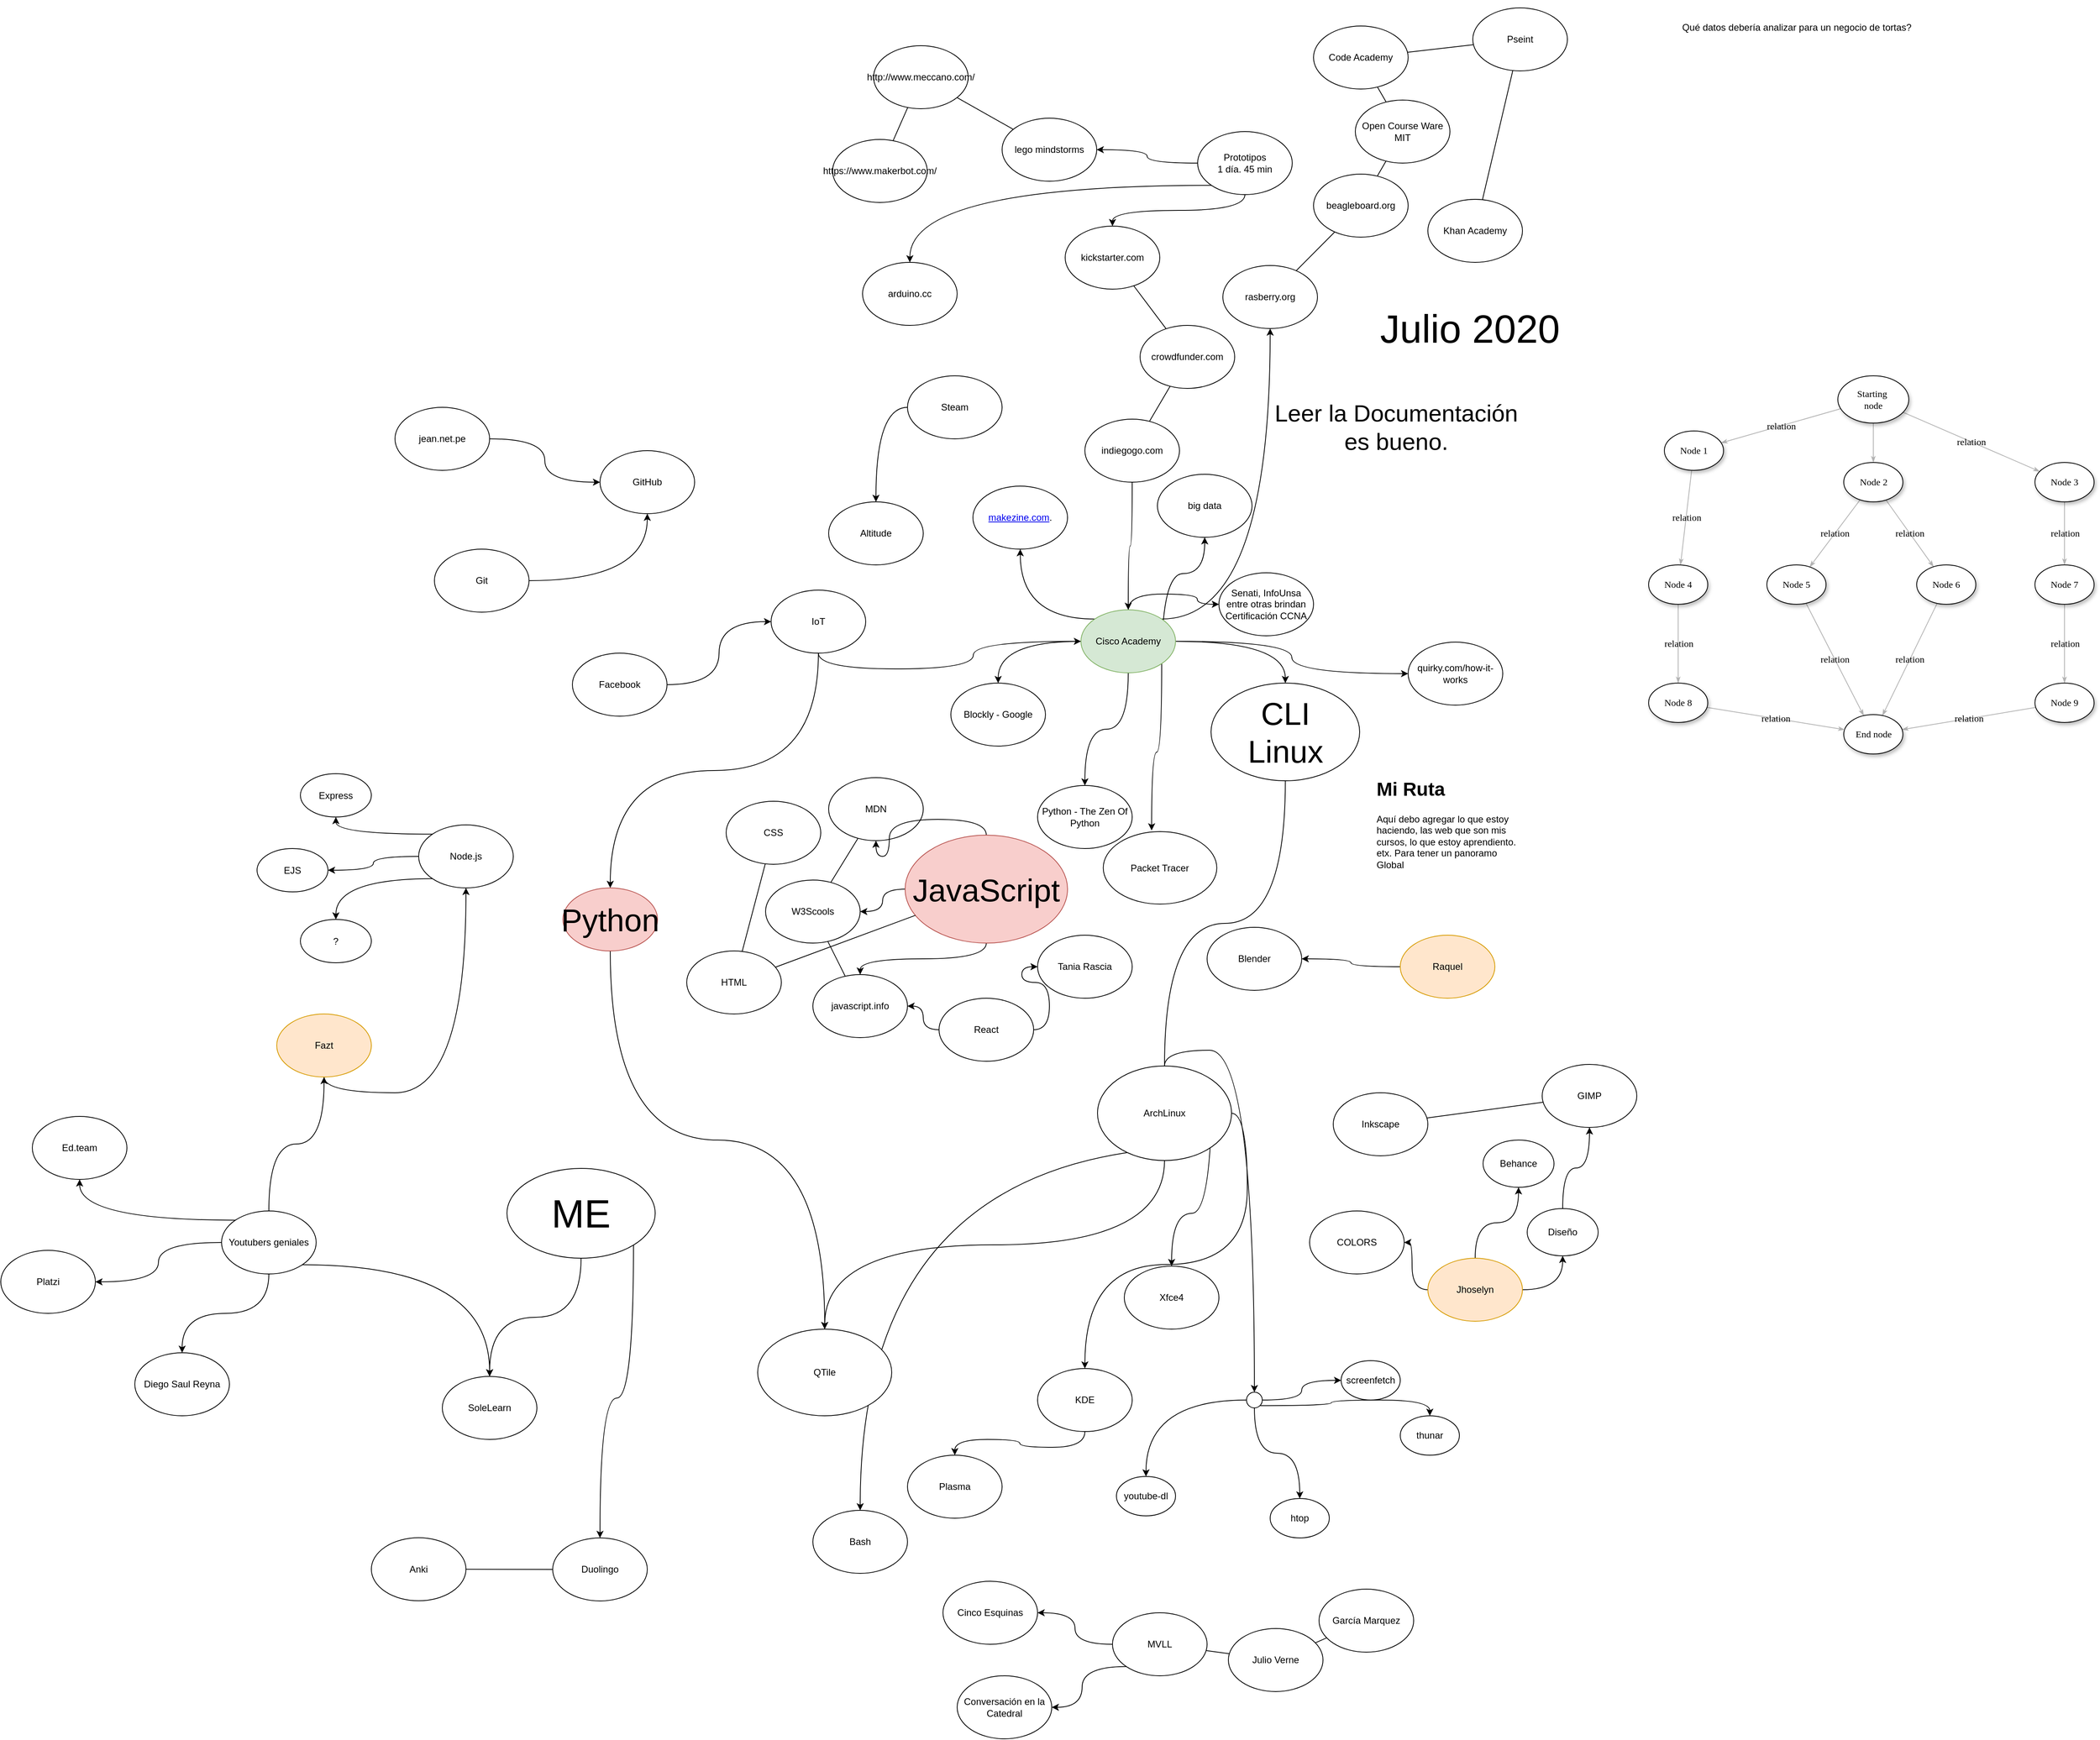 <mxfile version="13.6.2" type="github">
  <diagram name="Page-1" id="42789a77-a242-8287-6e28-9cd8cfd52e62">
    <mxGraphModel dx="3300" dy="2743" grid="0" gridSize="10" guides="1" tooltips="0" connect="1" arrows="1" fold="1" page="1" pageScale="1" pageWidth="1100" pageHeight="850" background="#ffffff" math="0" shadow="0">
      <root>
        <mxCell id="0" />
        <mxCell id="1" parent="0" />
        <mxCell id="1ea317790d2ca983-12" style="edgeStyle=none;rounded=1;html=1;labelBackgroundColor=none;startArrow=none;startFill=0;startSize=5;endArrow=classicThin;endFill=1;endSize=5;jettySize=auto;orthogonalLoop=1;strokeColor=#B3B3B3;strokeWidth=1;fontFamily=Verdana;fontSize=12" parent="1" source="1ea317790d2ca983-1" target="1ea317790d2ca983-2" edge="1">
          <mxGeometry relative="1" as="geometry" />
        </mxCell>
        <mxCell id="1ea317790d2ca983-13" value="relation" style="edgeStyle=none;rounded=1;html=1;labelBackgroundColor=none;startArrow=none;startFill=0;startSize=5;endArrow=classicThin;endFill=1;endSize=5;jettySize=auto;orthogonalLoop=1;strokeColor=#B3B3B3;strokeWidth=1;fontFamily=Verdana;fontSize=12" parent="1" source="1ea317790d2ca983-1" target="1ea317790d2ca983-9" edge="1">
          <mxGeometry relative="1" as="geometry" />
        </mxCell>
        <mxCell id="1ea317790d2ca983-14" value="relation" style="edgeStyle=none;rounded=1;html=1;labelBackgroundColor=none;startArrow=none;startFill=0;startSize=5;endArrow=classicThin;endFill=1;endSize=5;jettySize=auto;orthogonalLoop=1;strokeColor=#B3B3B3;strokeWidth=1;fontFamily=Verdana;fontSize=12" parent="1" source="1ea317790d2ca983-1" target="1ea317790d2ca983-3" edge="1">
          <mxGeometry relative="1" as="geometry" />
        </mxCell>
        <mxCell id="1ea317790d2ca983-1" value="Starting&amp;nbsp;&lt;div&gt;node&lt;/div&gt;" style="ellipse;whiteSpace=wrap;html=1;rounded=0;shadow=1;comic=0;labelBackgroundColor=none;strokeWidth=1;fontFamily=Verdana;fontSize=12;align=center;" parent="1" vertex="1">
          <mxGeometry x="1410" y="-1050" width="90" height="60" as="geometry" />
        </mxCell>
        <mxCell id="1ea317790d2ca983-21" value="relation" style="edgeStyle=none;rounded=1;html=1;labelBackgroundColor=none;startArrow=none;startFill=0;startSize=5;endArrow=classicThin;endFill=1;endSize=5;jettySize=auto;orthogonalLoop=1;strokeColor=#B3B3B3;strokeWidth=1;fontFamily=Verdana;fontSize=12" parent="1" source="1ea317790d2ca983-2" target="1ea317790d2ca983-7" edge="1">
          <mxGeometry relative="1" as="geometry" />
        </mxCell>
        <mxCell id="1ea317790d2ca983-22" value="relation" style="edgeStyle=none;rounded=1;html=1;labelBackgroundColor=none;startArrow=none;startFill=0;startSize=5;endArrow=classicThin;endFill=1;endSize=5;jettySize=auto;orthogonalLoop=1;strokeColor=#B3B3B3;strokeWidth=1;fontFamily=Verdana;fontSize=12" parent="1" source="1ea317790d2ca983-2" target="1ea317790d2ca983-6" edge="1">
          <mxGeometry relative="1" as="geometry" />
        </mxCell>
        <mxCell id="1ea317790d2ca983-2" value="&lt;span&gt;Node 2&lt;/span&gt;" style="ellipse;whiteSpace=wrap;html=1;rounded=0;shadow=1;comic=0;labelBackgroundColor=none;strokeWidth=1;fontFamily=Verdana;fontSize=12;align=center;" parent="1" vertex="1">
          <mxGeometry x="1417.5" y="-940" width="75" height="50" as="geometry" />
        </mxCell>
        <mxCell id="1ea317790d2ca983-15" value="relation" style="edgeStyle=none;rounded=1;html=1;labelBackgroundColor=none;startArrow=none;startFill=0;startSize=5;endArrow=classicThin;endFill=1;endSize=5;jettySize=auto;orthogonalLoop=1;strokeColor=#B3B3B3;strokeWidth=1;fontFamily=Verdana;fontSize=12" parent="1" source="1ea317790d2ca983-3" target="1ea317790d2ca983-4" edge="1">
          <mxGeometry relative="1" as="geometry" />
        </mxCell>
        <mxCell id="1ea317790d2ca983-3" value="&lt;span&gt;Node 3&lt;/span&gt;" style="ellipse;whiteSpace=wrap;html=1;rounded=0;shadow=1;comic=0;labelBackgroundColor=none;strokeWidth=1;fontFamily=Verdana;fontSize=12;align=center;" parent="1" vertex="1">
          <mxGeometry x="1660" y="-940" width="75" height="50" as="geometry" />
        </mxCell>
        <mxCell id="1ea317790d2ca983-16" value="relation" style="edgeStyle=none;rounded=1;html=1;labelBackgroundColor=none;startArrow=none;startFill=0;startSize=5;endArrow=classicThin;endFill=1;endSize=5;jettySize=auto;orthogonalLoop=1;strokeColor=#B3B3B3;strokeWidth=1;fontFamily=Verdana;fontSize=12" parent="1" source="1ea317790d2ca983-4" target="1ea317790d2ca983-5" edge="1">
          <mxGeometry relative="1" as="geometry" />
        </mxCell>
        <mxCell id="1ea317790d2ca983-4" value="&lt;span&gt;Node 7&lt;/span&gt;" style="ellipse;whiteSpace=wrap;html=1;rounded=0;shadow=1;comic=0;labelBackgroundColor=none;strokeWidth=1;fontFamily=Verdana;fontSize=12;align=center;" parent="1" vertex="1">
          <mxGeometry x="1660" y="-810" width="75" height="50" as="geometry" />
        </mxCell>
        <mxCell id="1ea317790d2ca983-17" value="relation" style="edgeStyle=none;rounded=1;html=1;labelBackgroundColor=none;startArrow=none;startFill=0;startSize=5;endArrow=classicThin;endFill=1;endSize=5;jettySize=auto;orthogonalLoop=1;strokeColor=#B3B3B3;strokeWidth=1;fontFamily=Verdana;fontSize=12" parent="1" source="1ea317790d2ca983-5" target="1ea317790d2ca983-8" edge="1">
          <mxGeometry relative="1" as="geometry" />
        </mxCell>
        <mxCell id="1ea317790d2ca983-5" value="&lt;span&gt;Node 9&lt;/span&gt;" style="ellipse;whiteSpace=wrap;html=1;rounded=0;shadow=1;comic=0;labelBackgroundColor=none;strokeWidth=1;fontFamily=Verdana;fontSize=12;align=center;" parent="1" vertex="1">
          <mxGeometry x="1660" y="-660" width="75" height="50" as="geometry" />
        </mxCell>
        <mxCell id="1ea317790d2ca983-23" value="relation" style="edgeStyle=none;rounded=1;html=1;labelBackgroundColor=none;startArrow=none;startFill=0;startSize=5;endArrow=classicThin;endFill=1;endSize=5;jettySize=auto;orthogonalLoop=1;strokeColor=#B3B3B3;strokeWidth=1;fontFamily=Verdana;fontSize=12" parent="1" source="1ea317790d2ca983-6" target="1ea317790d2ca983-8" edge="1">
          <mxGeometry relative="1" as="geometry" />
        </mxCell>
        <mxCell id="1ea317790d2ca983-6" value="&lt;span&gt;Node 6&lt;/span&gt;" style="ellipse;whiteSpace=wrap;html=1;rounded=0;shadow=1;comic=0;labelBackgroundColor=none;strokeWidth=1;fontFamily=Verdana;fontSize=12;align=center;" parent="1" vertex="1">
          <mxGeometry x="1510" y="-810" width="75" height="50" as="geometry" />
        </mxCell>
        <mxCell id="1ea317790d2ca983-24" value="relation" style="edgeStyle=none;rounded=1;html=1;labelBackgroundColor=none;startArrow=none;startFill=0;startSize=5;endArrow=classicThin;endFill=1;endSize=5;jettySize=auto;orthogonalLoop=1;strokeColor=#B3B3B3;strokeWidth=1;fontFamily=Verdana;fontSize=12" parent="1" source="1ea317790d2ca983-7" target="1ea317790d2ca983-8" edge="1">
          <mxGeometry relative="1" as="geometry" />
        </mxCell>
        <mxCell id="1ea317790d2ca983-7" value="&lt;span&gt;Node 5&lt;/span&gt;" style="ellipse;whiteSpace=wrap;html=1;rounded=0;shadow=1;comic=0;labelBackgroundColor=none;strokeWidth=1;fontFamily=Verdana;fontSize=12;align=center;" parent="1" vertex="1">
          <mxGeometry x="1320" y="-810" width="75" height="50" as="geometry" />
        </mxCell>
        <mxCell id="1ea317790d2ca983-8" value="End node" style="ellipse;whiteSpace=wrap;html=1;rounded=0;shadow=1;comic=0;labelBackgroundColor=none;strokeWidth=1;fontFamily=Verdana;fontSize=12;align=center;" parent="1" vertex="1">
          <mxGeometry x="1417.5" y="-620" width="75" height="50" as="geometry" />
        </mxCell>
        <mxCell id="1ea317790d2ca983-19" value="relation" style="edgeStyle=none;rounded=1;html=1;labelBackgroundColor=none;startArrow=none;startFill=0;startSize=5;endArrow=classicThin;endFill=1;endSize=5;jettySize=auto;orthogonalLoop=1;strokeColor=#B3B3B3;strokeWidth=1;fontFamily=Verdana;fontSize=12" parent="1" source="1ea317790d2ca983-9" target="1ea317790d2ca983-10" edge="1">
          <mxGeometry relative="1" as="geometry" />
        </mxCell>
        <mxCell id="1ea317790d2ca983-9" value="Node 1" style="ellipse;whiteSpace=wrap;html=1;rounded=0;shadow=1;comic=0;labelBackgroundColor=none;strokeWidth=1;fontFamily=Verdana;fontSize=12;align=center;" parent="1" vertex="1">
          <mxGeometry x="1190" y="-980" width="75" height="50" as="geometry" />
        </mxCell>
        <mxCell id="1ea317790d2ca983-20" value="relation" style="edgeStyle=none;rounded=1;html=1;labelBackgroundColor=none;startArrow=none;startFill=0;startSize=5;endArrow=classicThin;endFill=1;endSize=5;jettySize=auto;orthogonalLoop=1;strokeColor=#B3B3B3;strokeWidth=1;fontFamily=Verdana;fontSize=12" parent="1" source="1ea317790d2ca983-10" target="1ea317790d2ca983-11" edge="1">
          <mxGeometry relative="1" as="geometry" />
        </mxCell>
        <mxCell id="1ea317790d2ca983-10" value="&lt;span&gt;Node 4&lt;/span&gt;" style="ellipse;whiteSpace=wrap;html=1;rounded=0;shadow=1;comic=0;labelBackgroundColor=none;strokeWidth=1;fontFamily=Verdana;fontSize=12;align=center;" parent="1" vertex="1">
          <mxGeometry x="1170" y="-810" width="75" height="50" as="geometry" />
        </mxCell>
        <mxCell id="1ea317790d2ca983-18" value="relation" style="edgeStyle=none;rounded=1;html=1;labelBackgroundColor=none;startArrow=none;startFill=0;startSize=5;endArrow=classicThin;endFill=1;endSize=5;jettySize=auto;orthogonalLoop=1;strokeColor=#B3B3B3;strokeWidth=1;fontFamily=Verdana;fontSize=12" parent="1" source="1ea317790d2ca983-11" target="1ea317790d2ca983-8" edge="1">
          <mxGeometry relative="1" as="geometry" />
        </mxCell>
        <mxCell id="1ea317790d2ca983-11" value="&lt;span&gt;Node 8&lt;/span&gt;" style="ellipse;whiteSpace=wrap;html=1;rounded=0;shadow=1;comic=0;labelBackgroundColor=none;strokeWidth=1;fontFamily=Verdana;fontSize=12;align=center;" parent="1" vertex="1">
          <mxGeometry x="1170" y="-660" width="75" height="50" as="geometry" />
        </mxCell>
        <mxCell id="slAMN-dLhrTw4TwVvP2D-1" value="Blockly - Google" style="ellipse;whiteSpace=wrap;html=1;" parent="1" vertex="1">
          <mxGeometry x="285" y="-660" width="120" height="80" as="geometry" />
        </mxCell>
        <mxCell id="slAMN-dLhrTw4TwVvP2D-4" style="edgeStyle=orthogonalEdgeStyle;rounded=0;orthogonalLoop=1;jettySize=auto;html=1;exitX=0;exitY=0.5;exitDx=0;exitDy=0;curved=1;" parent="1" source="slAMN-dLhrTw4TwVvP2D-2" target="slAMN-dLhrTw4TwVvP2D-1" edge="1">
          <mxGeometry relative="1" as="geometry" />
        </mxCell>
        <mxCell id="slAMN-dLhrTw4TwVvP2D-5" style="edgeStyle=orthogonalEdgeStyle;curved=1;rounded=0;orthogonalLoop=1;jettySize=auto;html=1;exitX=0.5;exitY=1;exitDx=0;exitDy=0;" parent="1" source="slAMN-dLhrTw4TwVvP2D-2" target="slAMN-dLhrTw4TwVvP2D-3" edge="1">
          <mxGeometry relative="1" as="geometry" />
        </mxCell>
        <mxCell id="slAMN-dLhrTw4TwVvP2D-8" style="edgeStyle=orthogonalEdgeStyle;curved=1;rounded=0;orthogonalLoop=1;jettySize=auto;html=1;exitX=1;exitY=1;exitDx=0;exitDy=0;entryX=0.426;entryY=-0.017;entryDx=0;entryDy=0;entryPerimeter=0;" parent="1" source="slAMN-dLhrTw4TwVvP2D-2" target="slAMN-dLhrTw4TwVvP2D-7" edge="1">
          <mxGeometry relative="1" as="geometry" />
        </mxCell>
        <mxCell id="slAMN-dLhrTw4TwVvP2D-9" style="edgeStyle=orthogonalEdgeStyle;curved=1;rounded=0;orthogonalLoop=1;jettySize=auto;html=1;exitX=1;exitY=0.5;exitDx=0;exitDy=0;" parent="1" source="slAMN-dLhrTw4TwVvP2D-2" target="slAMN-dLhrTw4TwVvP2D-6" edge="1">
          <mxGeometry relative="1" as="geometry" />
        </mxCell>
        <mxCell id="slAMN-dLhrTw4TwVvP2D-36" style="edgeStyle=orthogonalEdgeStyle;curved=1;rounded=0;orthogonalLoop=1;jettySize=auto;html=1;exitX=0.5;exitY=0;exitDx=0;exitDy=0;fontSize=12;" parent="1" source="slAMN-dLhrTw4TwVvP2D-2" target="slAMN-dLhrTw4TwVvP2D-35" edge="1">
          <mxGeometry relative="1" as="geometry" />
        </mxCell>
        <mxCell id="pHknpPbmpQpy8_Fl4xR6-15" style="edgeStyle=orthogonalEdgeStyle;curved=1;rounded=0;orthogonalLoop=1;jettySize=auto;html=1;exitX=0;exitY=0;exitDx=0;exitDy=0;" parent="1" source="slAMN-dLhrTw4TwVvP2D-2" target="pHknpPbmpQpy8_Fl4xR6-14" edge="1">
          <mxGeometry relative="1" as="geometry" />
        </mxCell>
        <mxCell id="7Rs7yQs-rhzQ1sbSnWCp-2" style="edgeStyle=orthogonalEdgeStyle;rounded=0;orthogonalLoop=1;jettySize=auto;html=1;exitX=1;exitY=0;exitDx=0;exitDy=0;curved=1;" edge="1" parent="1" source="slAMN-dLhrTw4TwVvP2D-2" target="7Rs7yQs-rhzQ1sbSnWCp-1">
          <mxGeometry relative="1" as="geometry" />
        </mxCell>
        <mxCell id="7Rs7yQs-rhzQ1sbSnWCp-16" style="edgeStyle=orthogonalEdgeStyle;curved=1;rounded=0;orthogonalLoop=1;jettySize=auto;html=1;exitX=1;exitY=1;exitDx=0;exitDy=0;" edge="1" parent="1" source="slAMN-dLhrTw4TwVvP2D-2" target="7Rs7yQs-rhzQ1sbSnWCp-14">
          <mxGeometry relative="1" as="geometry" />
        </mxCell>
        <mxCell id="7Rs7yQs-rhzQ1sbSnWCp-17" style="edgeStyle=orthogonalEdgeStyle;curved=1;rounded=0;orthogonalLoop=1;jettySize=auto;html=1;exitX=1;exitY=0.5;exitDx=0;exitDy=0;" edge="1" parent="1" source="slAMN-dLhrTw4TwVvP2D-2" target="7Rs7yQs-rhzQ1sbSnWCp-15">
          <mxGeometry relative="1" as="geometry" />
        </mxCell>
        <mxCell id="slAMN-dLhrTw4TwVvP2D-2" value="Cisco Academy" style="ellipse;whiteSpace=wrap;html=1;fillColor=#d5e8d4;strokeColor=#82b366;" parent="1" vertex="1">
          <mxGeometry x="450" y="-753" width="120" height="80" as="geometry" />
        </mxCell>
        <mxCell id="slAMN-dLhrTw4TwVvP2D-3" value="Python - The Zen Of Python" style="ellipse;whiteSpace=wrap;html=1;" parent="1" vertex="1">
          <mxGeometry x="395" y="-530" width="120" height="80" as="geometry" />
        </mxCell>
        <mxCell id="slAMN-dLhrTw4TwVvP2D-6" value="CLI&lt;br style=&quot;font-size: 40px;&quot;&gt;Linux" style="ellipse;whiteSpace=wrap;html=1;fontSize=40;" parent="1" vertex="1">
          <mxGeometry x="615" y="-660" width="188.5" height="124" as="geometry" />
        </mxCell>
        <mxCell id="slAMN-dLhrTw4TwVvP2D-7" value="Packet Tracer" style="ellipse;whiteSpace=wrap;html=1;" parent="1" vertex="1">
          <mxGeometry x="478.31" y="-471.46" width="144" height="92" as="geometry" />
        </mxCell>
        <mxCell id="slAMN-dLhrTw4TwVvP2D-10" value="W3Scools" style="ellipse;whiteSpace=wrap;html=1;" parent="1" vertex="1">
          <mxGeometry x="50" y="-410" width="120" height="80" as="geometry" />
        </mxCell>
        <mxCell id="slAMN-dLhrTw4TwVvP2D-11" value="MDN" style="ellipse;whiteSpace=wrap;html=1;" parent="1" vertex="1">
          <mxGeometry x="130" y="-540" width="120" height="80" as="geometry" />
        </mxCell>
        <mxCell id="slAMN-dLhrTw4TwVvP2D-12" value="javascript.info" style="ellipse;whiteSpace=wrap;html=1;" parent="1" vertex="1">
          <mxGeometry x="110" y="-290" width="120" height="80" as="geometry" />
        </mxCell>
        <mxCell id="slAMN-dLhrTw4TwVvP2D-13" value="" style="endArrow=none;html=1;" parent="1" source="slAMN-dLhrTw4TwVvP2D-11" target="slAMN-dLhrTw4TwVvP2D-10" edge="1">
          <mxGeometry width="50" height="50" relative="1" as="geometry">
            <mxPoint x="470" y="-280" as="sourcePoint" />
            <mxPoint x="520" y="-330" as="targetPoint" />
          </mxGeometry>
        </mxCell>
        <mxCell id="slAMN-dLhrTw4TwVvP2D-14" value="" style="endArrow=none;html=1;" parent="1" source="slAMN-dLhrTw4TwVvP2D-10" target="slAMN-dLhrTw4TwVvP2D-12" edge="1">
          <mxGeometry width="50" height="50" relative="1" as="geometry">
            <mxPoint x="470" y="-280" as="sourcePoint" />
            <mxPoint x="520" y="-330" as="targetPoint" />
          </mxGeometry>
        </mxCell>
        <mxCell id="slAMN-dLhrTw4TwVvP2D-17" style="edgeStyle=orthogonalEdgeStyle;curved=1;rounded=0;orthogonalLoop=1;jettySize=auto;html=1;exitX=0;exitY=0.5;exitDx=0;exitDy=0;" parent="1" source="slAMN-dLhrTw4TwVvP2D-15" target="slAMN-dLhrTw4TwVvP2D-12" edge="1">
          <mxGeometry relative="1" as="geometry" />
        </mxCell>
        <mxCell id="slAMN-dLhrTw4TwVvP2D-19" style="edgeStyle=orthogonalEdgeStyle;curved=1;rounded=0;orthogonalLoop=1;jettySize=auto;html=1;exitX=1;exitY=0.5;exitDx=0;exitDy=0;" parent="1" source="slAMN-dLhrTw4TwVvP2D-15" target="slAMN-dLhrTw4TwVvP2D-18" edge="1">
          <mxGeometry relative="1" as="geometry" />
        </mxCell>
        <mxCell id="slAMN-dLhrTw4TwVvP2D-15" value="React" style="ellipse;whiteSpace=wrap;html=1;" parent="1" vertex="1">
          <mxGeometry x="270" y="-260" width="120" height="80" as="geometry" />
        </mxCell>
        <mxCell id="slAMN-dLhrTw4TwVvP2D-18" value="Tania Rascia" style="ellipse;whiteSpace=wrap;html=1;" parent="1" vertex="1">
          <mxGeometry x="395" y="-340" width="120" height="80" as="geometry" />
        </mxCell>
        <mxCell id="slAMN-dLhrTw4TwVvP2D-37" style="edgeStyle=orthogonalEdgeStyle;curved=1;rounded=0;orthogonalLoop=1;jettySize=auto;html=1;exitX=0;exitY=0.5;exitDx=0;exitDy=0;fontSize=12;" parent="1" source="slAMN-dLhrTw4TwVvP2D-21" target="slAMN-dLhrTw4TwVvP2D-10" edge="1">
          <mxGeometry relative="1" as="geometry" />
        </mxCell>
        <mxCell id="slAMN-dLhrTw4TwVvP2D-38" style="edgeStyle=orthogonalEdgeStyle;curved=1;rounded=0;orthogonalLoop=1;jettySize=auto;html=1;fontSize=12;exitX=0.5;exitY=0;exitDx=0;exitDy=0;" parent="1" source="slAMN-dLhrTw4TwVvP2D-21" target="slAMN-dLhrTw4TwVvP2D-11" edge="1">
          <mxGeometry relative="1" as="geometry" />
        </mxCell>
        <mxCell id="slAMN-dLhrTw4TwVvP2D-39" style="edgeStyle=orthogonalEdgeStyle;curved=1;rounded=0;orthogonalLoop=1;jettySize=auto;html=1;exitX=0.5;exitY=1;exitDx=0;exitDy=0;fontSize=12;" parent="1" source="slAMN-dLhrTw4TwVvP2D-21" target="slAMN-dLhrTw4TwVvP2D-12" edge="1">
          <mxGeometry relative="1" as="geometry" />
        </mxCell>
        <mxCell id="slAMN-dLhrTw4TwVvP2D-21" value="&lt;font style=&quot;font-size: 40px&quot;&gt;JavaScript&lt;/font&gt;" style="ellipse;whiteSpace=wrap;html=1;fillColor=#f8cecc;strokeColor=#b85450;" parent="1" vertex="1">
          <mxGeometry x="227" y="-467" width="206" height="137" as="geometry" />
        </mxCell>
        <mxCell id="slAMN-dLhrTw4TwVvP2D-23" value="&lt;h1&gt;Mi Ruta&lt;br&gt;&lt;/h1&gt;&lt;p&gt;Aquí debo agregar lo que estoy haciendo, las web que son mis cursos, lo que estoy aprendiento. etx. Para tener un panoramo Global&lt;br&gt;&lt;/p&gt;" style="text;html=1;strokeColor=none;fillColor=none;spacing=5;spacingTop=-20;whiteSpace=wrap;overflow=hidden;rounded=0;" parent="1" vertex="1">
          <mxGeometry x="820" y="-545" width="190" height="120" as="geometry" />
        </mxCell>
        <UserObject label="Blender" link="blender.org/" id="slAMN-dLhrTw4TwVvP2D-24">
          <mxCell style="ellipse;whiteSpace=wrap;html=1;" parent="1" vertex="1">
            <mxGeometry x="610" y="-350" width="120" height="80" as="geometry" />
          </mxCell>
        </UserObject>
        <mxCell id="slAMN-dLhrTw4TwVvP2D-26" style="edgeStyle=orthogonalEdgeStyle;curved=1;rounded=0;orthogonalLoop=1;jettySize=auto;html=1;exitX=0;exitY=0.5;exitDx=0;exitDy=0;" parent="1" source="slAMN-dLhrTw4TwVvP2D-25" target="slAMN-dLhrTw4TwVvP2D-24" edge="1">
          <mxGeometry relative="1" as="geometry" />
        </mxCell>
        <mxCell id="slAMN-dLhrTw4TwVvP2D-25" value="Raquel" style="ellipse;whiteSpace=wrap;html=1;fillColor=#ffe6cc;strokeColor=#d79b00;" parent="1" vertex="1">
          <mxGeometry x="855" y="-340" width="120" height="80" as="geometry" />
        </mxCell>
        <mxCell id="slAMN-dLhrTw4TwVvP2D-27" value="GIMP" style="ellipse;whiteSpace=wrap;html=1;" parent="1" vertex="1">
          <mxGeometry x="1035" y="-176" width="120" height="80" as="geometry" />
        </mxCell>
        <mxCell id="slAMN-dLhrTw4TwVvP2D-28" value="Inkscape" style="ellipse;whiteSpace=wrap;html=1;" parent="1" vertex="1">
          <mxGeometry x="770" y="-140" width="120" height="80" as="geometry" />
        </mxCell>
        <mxCell id="slAMN-dLhrTw4TwVvP2D-29" value="" style="endArrow=none;html=1;" parent="1" source="slAMN-dLhrTw4TwVvP2D-27" target="slAMN-dLhrTw4TwVvP2D-28" edge="1">
          <mxGeometry width="50" height="50" relative="1" as="geometry">
            <mxPoint x="570" y="-320" as="sourcePoint" />
            <mxPoint x="620" y="-370" as="targetPoint" />
          </mxGeometry>
        </mxCell>
        <mxCell id="slAMN-dLhrTw4TwVvP2D-30" value="Altitude" style="ellipse;whiteSpace=wrap;html=1;" parent="1" vertex="1">
          <mxGeometry x="130" y="-890" width="120" height="80" as="geometry" />
        </mxCell>
        <mxCell id="slAMN-dLhrTw4TwVvP2D-31" value="Julio 2020" style="text;html=1;strokeColor=none;fillColor=none;align=center;verticalAlign=middle;whiteSpace=wrap;rounded=0;strokeWidth=1;fontSize=50;" parent="1" vertex="1">
          <mxGeometry x="820" y="-1160" width="247" height="100" as="geometry" />
        </mxCell>
        <mxCell id="slAMN-dLhrTw4TwVvP2D-33" style="edgeStyle=orthogonalEdgeStyle;curved=1;rounded=0;orthogonalLoop=1;jettySize=auto;html=1;exitX=0;exitY=0.5;exitDx=0;exitDy=0;fontSize=12;" parent="1" source="slAMN-dLhrTw4TwVvP2D-32" target="slAMN-dLhrTw4TwVvP2D-30" edge="1">
          <mxGeometry relative="1" as="geometry" />
        </mxCell>
        <mxCell id="slAMN-dLhrTw4TwVvP2D-32" value="Steam" style="ellipse;whiteSpace=wrap;html=1;strokeWidth=1;fontSize=12;" parent="1" vertex="1">
          <mxGeometry x="230" y="-1050" width="120" height="80" as="geometry" />
        </mxCell>
        <mxCell id="pHknpPbmpQpy8_Fl4xR6-13" style="edgeStyle=orthogonalEdgeStyle;curved=1;rounded=0;orthogonalLoop=1;jettySize=auto;html=1;exitX=0.5;exitY=1;exitDx=0;exitDy=0;" parent="1" source="slAMN-dLhrTw4TwVvP2D-34" target="slAMN-dLhrTw4TwVvP2D-45" edge="1">
          <mxGeometry relative="1" as="geometry" />
        </mxCell>
        <mxCell id="slAMN-dLhrTw4TwVvP2D-34" value="IoT" style="ellipse;whiteSpace=wrap;html=1;strokeWidth=1;fontSize=12;" parent="1" vertex="1">
          <mxGeometry x="57" y="-778" width="120" height="80" as="geometry" />
        </mxCell>
        <mxCell id="slAMN-dLhrTw4TwVvP2D-35" value="Senati, InfoUnsa entre otras brindan Certificación CCNA" style="ellipse;whiteSpace=wrap;html=1;strokeWidth=1;fontSize=12;" parent="1" vertex="1">
          <mxGeometry x="625" y="-800" width="120" height="80" as="geometry" />
        </mxCell>
        <mxCell id="slAMN-dLhrTw4TwVvP2D-40" value="COLORS" style="ellipse;whiteSpace=wrap;html=1;strokeWidth=1;fontSize=12;" parent="1" vertex="1">
          <mxGeometry x="740" y="10" width="120" height="80" as="geometry" />
        </mxCell>
        <mxCell id="slAMN-dLhrTw4TwVvP2D-42" style="edgeStyle=orthogonalEdgeStyle;curved=1;rounded=0;orthogonalLoop=1;jettySize=auto;html=1;exitX=0;exitY=0.5;exitDx=0;exitDy=0;fontSize=12;" parent="1" source="slAMN-dLhrTw4TwVvP2D-41" target="slAMN-dLhrTw4TwVvP2D-40" edge="1">
          <mxGeometry relative="1" as="geometry" />
        </mxCell>
        <mxCell id="LZi_NBClu0qJmh4EY3yg-9" style="edgeStyle=orthogonalEdgeStyle;curved=1;rounded=0;orthogonalLoop=1;jettySize=auto;html=1;" parent="1" source="slAMN-dLhrTw4TwVvP2D-41" target="LZi_NBClu0qJmh4EY3yg-7" edge="1">
          <mxGeometry relative="1" as="geometry" />
        </mxCell>
        <mxCell id="LZi_NBClu0qJmh4EY3yg-20" style="edgeStyle=orthogonalEdgeStyle;curved=1;rounded=0;orthogonalLoop=1;jettySize=auto;html=1;" parent="1" source="slAMN-dLhrTw4TwVvP2D-41" target="LZi_NBClu0qJmh4EY3yg-19" edge="1">
          <mxGeometry relative="1" as="geometry" />
        </mxCell>
        <mxCell id="slAMN-dLhrTw4TwVvP2D-41" value="Jhoselyn" style="ellipse;whiteSpace=wrap;html=1;strokeWidth=1;fontSize=12;fillColor=#ffe6cc;strokeColor=#d79b00;" parent="1" vertex="1">
          <mxGeometry x="890" y="70" width="120" height="80" as="geometry" />
        </mxCell>
        <mxCell id="slAMN-dLhrTw4TwVvP2D-49" style="edgeStyle=orthogonalEdgeStyle;curved=1;rounded=0;orthogonalLoop=1;jettySize=auto;html=1;exitX=0.5;exitY=1;exitDx=0;exitDy=0;fontSize=12;" parent="1" source="slAMN-dLhrTw4TwVvP2D-43" target="slAMN-dLhrTw4TwVvP2D-44" edge="1">
          <mxGeometry relative="1" as="geometry" />
        </mxCell>
        <mxCell id="slAMN-dLhrTw4TwVvP2D-50" style="rounded=0;orthogonalLoop=1;jettySize=auto;html=1;exitX=1;exitY=0.5;exitDx=0;exitDy=0;fontSize=12;edgeStyle=orthogonalEdgeStyle;curved=1;" parent="1" source="slAMN-dLhrTw4TwVvP2D-43" target="slAMN-dLhrTw4TwVvP2D-46" edge="1">
          <mxGeometry relative="1" as="geometry" />
        </mxCell>
        <mxCell id="slAMN-dLhrTw4TwVvP2D-53" style="edgeStyle=orthogonalEdgeStyle;curved=1;rounded=0;orthogonalLoop=1;jettySize=auto;html=1;exitX=1;exitY=0;exitDx=0;exitDy=0;fontSize=12;" parent="1" source="slAMN-dLhrTw4TwVvP2D-43" target="slAMN-dLhrTw4TwVvP2D-52" edge="1">
          <mxGeometry relative="1" as="geometry" />
        </mxCell>
        <mxCell id="slAMN-dLhrTw4TwVvP2D-60" style="edgeStyle=orthogonalEdgeStyle;curved=1;rounded=0;orthogonalLoop=1;jettySize=auto;html=1;exitX=0.5;exitY=0;exitDx=0;exitDy=0;entryX=0.5;entryY=0;entryDx=0;entryDy=0;fontSize=12;" parent="1" source="slAMN-dLhrTw4TwVvP2D-43" target="slAMN-dLhrTw4TwVvP2D-54" edge="1">
          <mxGeometry relative="1" as="geometry" />
        </mxCell>
        <mxCell id="slAMN-dLhrTw4TwVvP2D-72" style="edgeStyle=orthogonalEdgeStyle;curved=1;rounded=0;orthogonalLoop=1;jettySize=auto;html=1;exitX=1;exitY=1;exitDx=0;exitDy=0;fontSize=12;" parent="1" source="slAMN-dLhrTw4TwVvP2D-43" target="slAMN-dLhrTw4TwVvP2D-59" edge="1">
          <mxGeometry relative="1" as="geometry" />
        </mxCell>
        <mxCell id="slAMN-dLhrTw4TwVvP2D-43" value="ArchLinux" style="ellipse;whiteSpace=wrap;html=1;strokeWidth=1;fontSize=12;" parent="1" vertex="1">
          <mxGeometry x="471" y="-174" width="170" height="120" as="geometry" />
        </mxCell>
        <mxCell id="slAMN-dLhrTw4TwVvP2D-44" value="QTile" style="ellipse;whiteSpace=wrap;html=1;strokeWidth=1;fontSize=12;" parent="1" vertex="1">
          <mxGeometry x="40" y="160" width="170" height="110" as="geometry" />
        </mxCell>
        <mxCell id="slAMN-dLhrTw4TwVvP2D-48" style="edgeStyle=orthogonalEdgeStyle;curved=1;rounded=0;orthogonalLoop=1;jettySize=auto;html=1;exitX=0.5;exitY=1;exitDx=0;exitDy=0;fontSize=12;" parent="1" source="slAMN-dLhrTw4TwVvP2D-45" target="slAMN-dLhrTw4TwVvP2D-44" edge="1">
          <mxGeometry relative="1" as="geometry" />
        </mxCell>
        <mxCell id="slAMN-dLhrTw4TwVvP2D-45" value="Python" style="ellipse;whiteSpace=wrap;html=1;strokeWidth=1;fontSize=40;fillColor=#f8cecc;strokeColor=#b85450;" parent="1" vertex="1">
          <mxGeometry x="-207" y="-400" width="120" height="80" as="geometry" />
        </mxCell>
        <mxCell id="slAMN-dLhrTw4TwVvP2D-51" style="edgeStyle=orthogonalEdgeStyle;curved=1;rounded=0;orthogonalLoop=1;jettySize=auto;html=1;exitX=0.5;exitY=1;exitDx=0;exitDy=0;fontSize=12;" parent="1" source="slAMN-dLhrTw4TwVvP2D-46" target="slAMN-dLhrTw4TwVvP2D-47" edge="1">
          <mxGeometry relative="1" as="geometry" />
        </mxCell>
        <mxCell id="slAMN-dLhrTw4TwVvP2D-46" value="KDE" style="ellipse;whiteSpace=wrap;html=1;strokeWidth=1;fontSize=12;" parent="1" vertex="1">
          <mxGeometry x="395" y="210" width="120" height="80" as="geometry" />
        </mxCell>
        <mxCell id="slAMN-dLhrTw4TwVvP2D-47" value="Plasma" style="ellipse;whiteSpace=wrap;html=1;strokeWidth=1;fontSize=12;" parent="1" vertex="1">
          <mxGeometry x="230" y="320" width="120" height="80" as="geometry" />
        </mxCell>
        <mxCell id="slAMN-dLhrTw4TwVvP2D-52" value="Xfce4" style="ellipse;whiteSpace=wrap;html=1;strokeWidth=1;fontSize=12;" parent="1" vertex="1">
          <mxGeometry x="505" y="80" width="120" height="80" as="geometry" />
        </mxCell>
        <mxCell id="slAMN-dLhrTw4TwVvP2D-61" style="edgeStyle=orthogonalEdgeStyle;curved=1;rounded=0;orthogonalLoop=1;jettySize=auto;html=1;exitX=1;exitY=0.5;exitDx=0;exitDy=0;fontSize=12;" parent="1" source="slAMN-dLhrTw4TwVvP2D-54" target="slAMN-dLhrTw4TwVvP2D-58" edge="1">
          <mxGeometry relative="1" as="geometry" />
        </mxCell>
        <mxCell id="slAMN-dLhrTw4TwVvP2D-62" style="edgeStyle=orthogonalEdgeStyle;curved=1;rounded=0;orthogonalLoop=1;jettySize=auto;html=1;exitX=1;exitY=1;exitDx=0;exitDy=0;fontSize=12;" parent="1" source="slAMN-dLhrTw4TwVvP2D-54" target="slAMN-dLhrTw4TwVvP2D-55" edge="1">
          <mxGeometry relative="1" as="geometry" />
        </mxCell>
        <mxCell id="slAMN-dLhrTw4TwVvP2D-63" style="edgeStyle=orthogonalEdgeStyle;curved=1;rounded=0;orthogonalLoop=1;jettySize=auto;html=1;exitX=0.5;exitY=1;exitDx=0;exitDy=0;fontSize=12;" parent="1" source="slAMN-dLhrTw4TwVvP2D-54" target="slAMN-dLhrTw4TwVvP2D-57" edge="1">
          <mxGeometry relative="1" as="geometry" />
        </mxCell>
        <mxCell id="7Rs7yQs-rhzQ1sbSnWCp-19" style="edgeStyle=orthogonalEdgeStyle;curved=1;rounded=0;orthogonalLoop=1;jettySize=auto;html=1;exitX=0;exitY=0.5;exitDx=0;exitDy=0;" edge="1" parent="1" source="slAMN-dLhrTw4TwVvP2D-54" target="7Rs7yQs-rhzQ1sbSnWCp-18">
          <mxGeometry relative="1" as="geometry" />
        </mxCell>
        <mxCell id="slAMN-dLhrTw4TwVvP2D-54" value="" style="ellipse;whiteSpace=wrap;html=1;strokeWidth=1;fontSize=12;" parent="1" vertex="1">
          <mxGeometry x="660" y="240" width="20" height="20" as="geometry" />
        </mxCell>
        <mxCell id="slAMN-dLhrTw4TwVvP2D-55" value="thunar" style="ellipse;whiteSpace=wrap;html=1;strokeWidth=1;fontSize=12;" parent="1" vertex="1">
          <mxGeometry x="855" y="270" width="75" height="50" as="geometry" />
        </mxCell>
        <mxCell id="slAMN-dLhrTw4TwVvP2D-57" value="htop" style="ellipse;whiteSpace=wrap;html=1;strokeWidth=1;fontSize=12;" parent="1" vertex="1">
          <mxGeometry x="690" y="375" width="75" height="50" as="geometry" />
        </mxCell>
        <mxCell id="slAMN-dLhrTw4TwVvP2D-58" value="screenfetch" style="ellipse;whiteSpace=wrap;html=1;strokeWidth=1;fontSize=12;" parent="1" vertex="1">
          <mxGeometry x="780" y="200" width="75" height="50" as="geometry" />
        </mxCell>
        <mxCell id="slAMN-dLhrTw4TwVvP2D-59" value="Bash" style="ellipse;whiteSpace=wrap;html=1;strokeWidth=1;fontSize=12;" parent="1" vertex="1">
          <mxGeometry x="110" y="390" width="120" height="80" as="geometry" />
        </mxCell>
        <mxCell id="slAMN-dLhrTw4TwVvP2D-65" value="Conversación en la Catedral" style="ellipse;whiteSpace=wrap;html=1;strokeWidth=1;fontSize=12;" parent="1" vertex="1">
          <mxGeometry x="293" y="600" width="120" height="80" as="geometry" />
        </mxCell>
        <mxCell id="slAMN-dLhrTw4TwVvP2D-68" style="edgeStyle=orthogonalEdgeStyle;curved=1;rounded=0;orthogonalLoop=1;jettySize=auto;html=1;exitX=0;exitY=0.5;exitDx=0;exitDy=0;fontSize=12;" parent="1" source="slAMN-dLhrTw4TwVvP2D-66" target="slAMN-dLhrTw4TwVvP2D-67" edge="1">
          <mxGeometry relative="1" as="geometry" />
        </mxCell>
        <mxCell id="slAMN-dLhrTw4TwVvP2D-69" style="edgeStyle=orthogonalEdgeStyle;curved=1;rounded=0;orthogonalLoop=1;jettySize=auto;html=1;exitX=0;exitY=1;exitDx=0;exitDy=0;fontSize=12;" parent="1" source="slAMN-dLhrTw4TwVvP2D-66" target="slAMN-dLhrTw4TwVvP2D-65" edge="1">
          <mxGeometry relative="1" as="geometry" />
        </mxCell>
        <mxCell id="slAMN-dLhrTw4TwVvP2D-66" value="MVLL" style="ellipse;whiteSpace=wrap;html=1;strokeWidth=1;fontSize=12;" parent="1" vertex="1">
          <mxGeometry x="490" y="520" width="120" height="80" as="geometry" />
        </mxCell>
        <mxCell id="slAMN-dLhrTw4TwVvP2D-67" value="Cinco Esquinas" style="ellipse;whiteSpace=wrap;html=1;strokeWidth=1;fontSize=12;" parent="1" vertex="1">
          <mxGeometry x="275" y="480" width="120" height="80" as="geometry" />
        </mxCell>
        <mxCell id="slAMN-dLhrTw4TwVvP2D-70" value="Julio Verne" style="ellipse;whiteSpace=wrap;html=1;strokeWidth=1;fontSize=12;" parent="1" vertex="1">
          <mxGeometry x="637" y="540" width="120" height="80" as="geometry" />
        </mxCell>
        <mxCell id="slAMN-dLhrTw4TwVvP2D-71" value="García Marquez" style="ellipse;whiteSpace=wrap;html=1;strokeWidth=1;fontSize=12;" parent="1" vertex="1">
          <mxGeometry x="752" y="490" width="120" height="80" as="geometry" />
        </mxCell>
        <mxCell id="slAMN-dLhrTw4TwVvP2D-73" value="" style="endArrow=none;html=1;fontSize=12;" parent="1" source="slAMN-dLhrTw4TwVvP2D-66" target="slAMN-dLhrTw4TwVvP2D-70" edge="1">
          <mxGeometry width="50" height="50" relative="1" as="geometry">
            <mxPoint x="490" y="600" as="sourcePoint" />
            <mxPoint x="540" y="550" as="targetPoint" />
          </mxGeometry>
        </mxCell>
        <mxCell id="slAMN-dLhrTw4TwVvP2D-74" value="" style="endArrow=none;html=1;fontSize=12;" parent="1" source="slAMN-dLhrTw4TwVvP2D-70" target="slAMN-dLhrTw4TwVvP2D-71" edge="1">
          <mxGeometry width="50" height="50" relative="1" as="geometry">
            <mxPoint x="490" y="470" as="sourcePoint" />
            <mxPoint x="540" y="420" as="targetPoint" />
          </mxGeometry>
        </mxCell>
        <mxCell id="slAMN-dLhrTw4TwVvP2D-75" value="&lt;font style=&quot;font-size: 30px&quot;&gt;Leer la Documentación es bueno.&lt;/font&gt;" style="text;html=1;strokeColor=none;fillColor=none;align=center;verticalAlign=middle;whiteSpace=wrap;rounded=0;fontSize=12;" parent="1" vertex="1">
          <mxGeometry x="680" y="-1020" width="340" height="70" as="geometry" />
        </mxCell>
        <mxCell id="slAMN-dLhrTw4TwVvP2D-76" value="CSS" style="ellipse;whiteSpace=wrap;html=1;strokeWidth=1;fontSize=12;" parent="1" vertex="1">
          <mxGeometry y="-510" width="120" height="80" as="geometry" />
        </mxCell>
        <mxCell id="slAMN-dLhrTw4TwVvP2D-77" value="HTML" style="ellipse;whiteSpace=wrap;html=1;strokeWidth=1;fontSize=12;" parent="1" vertex="1">
          <mxGeometry x="-50" y="-320" width="120" height="80" as="geometry" />
        </mxCell>
        <mxCell id="slAMN-dLhrTw4TwVvP2D-83" style="edgeStyle=orthogonalEdgeStyle;curved=1;rounded=0;orthogonalLoop=1;jettySize=auto;html=1;exitX=0;exitY=0;exitDx=0;exitDy=0;fontSize=12;" parent="1" source="slAMN-dLhrTw4TwVvP2D-78" target="slAMN-dLhrTw4TwVvP2D-79" edge="1">
          <mxGeometry relative="1" as="geometry" />
        </mxCell>
        <mxCell id="slAMN-dLhrTw4TwVvP2D-84" style="edgeStyle=orthogonalEdgeStyle;curved=1;rounded=0;orthogonalLoop=1;jettySize=auto;html=1;exitX=0;exitY=0.5;exitDx=0;exitDy=0;fontSize=12;" parent="1" source="slAMN-dLhrTw4TwVvP2D-78" target="slAMN-dLhrTw4TwVvP2D-80" edge="1">
          <mxGeometry relative="1" as="geometry" />
        </mxCell>
        <mxCell id="slAMN-dLhrTw4TwVvP2D-85" style="edgeStyle=orthogonalEdgeStyle;curved=1;rounded=0;orthogonalLoop=1;jettySize=auto;html=1;exitX=0;exitY=1;exitDx=0;exitDy=0;fontSize=12;" parent="1" source="slAMN-dLhrTw4TwVvP2D-78" target="slAMN-dLhrTw4TwVvP2D-82" edge="1">
          <mxGeometry relative="1" as="geometry" />
        </mxCell>
        <mxCell id="slAMN-dLhrTw4TwVvP2D-78" value="Node.js" style="ellipse;whiteSpace=wrap;html=1;strokeWidth=1;fontSize=12;" parent="1" vertex="1">
          <mxGeometry x="-390" y="-480" width="120" height="80" as="geometry" />
        </mxCell>
        <mxCell id="slAMN-dLhrTw4TwVvP2D-79" value="Express" style="ellipse;whiteSpace=wrap;html=1;strokeWidth=1;fontSize=12;" parent="1" vertex="1">
          <mxGeometry x="-540" y="-545" width="90" height="55" as="geometry" />
        </mxCell>
        <mxCell id="slAMN-dLhrTw4TwVvP2D-80" value="EJS" style="ellipse;whiteSpace=wrap;html=1;strokeWidth=1;fontSize=12;" parent="1" vertex="1">
          <mxGeometry x="-595" y="-450" width="90" height="55" as="geometry" />
        </mxCell>
        <mxCell id="slAMN-dLhrTw4TwVvP2D-82" value="?" style="ellipse;whiteSpace=wrap;html=1;strokeWidth=1;fontSize=12;" parent="1" vertex="1">
          <mxGeometry x="-540" y="-360" width="90" height="55" as="geometry" />
        </mxCell>
        <mxCell id="slAMN-dLhrTw4TwVvP2D-87" style="edgeStyle=orthogonalEdgeStyle;curved=1;rounded=0;orthogonalLoop=1;jettySize=auto;html=1;exitX=0.5;exitY=1;exitDx=0;exitDy=0;fontSize=12;" parent="1" source="slAMN-dLhrTw4TwVvP2D-86" target="slAMN-dLhrTw4TwVvP2D-78" edge="1">
          <mxGeometry relative="1" as="geometry" />
        </mxCell>
        <mxCell id="slAMN-dLhrTw4TwVvP2D-86" value="Fazt" style="ellipse;whiteSpace=wrap;html=1;strokeWidth=1;fontSize=12;fillColor=#ffe6cc;strokeColor=#d79b00;" parent="1" vertex="1">
          <mxGeometry x="-570" y="-240" width="120" height="80" as="geometry" />
        </mxCell>
        <mxCell id="slAMN-dLhrTw4TwVvP2D-88" value="" style="endArrow=none;html=1;fontSize=12;" parent="1" source="slAMN-dLhrTw4TwVvP2D-77" target="slAMN-dLhrTw4TwVvP2D-76" edge="1">
          <mxGeometry width="50" height="50" relative="1" as="geometry">
            <mxPoint x="-220" y="-280" as="sourcePoint" />
            <mxPoint x="-170" y="-330" as="targetPoint" />
          </mxGeometry>
        </mxCell>
        <mxCell id="slAMN-dLhrTw4TwVvP2D-89" value="" style="endArrow=none;html=1;fontSize=12;" parent="1" source="slAMN-dLhrTw4TwVvP2D-77" target="slAMN-dLhrTw4TwVvP2D-21" edge="1">
          <mxGeometry width="50" height="50" relative="1" as="geometry">
            <mxPoint x="-170" y="-280" as="sourcePoint" />
            <mxPoint x="-170" y="-330" as="targetPoint" />
          </mxGeometry>
        </mxCell>
        <mxCell id="slAMN-dLhrTw4TwVvP2D-91" value="Duolingo" style="ellipse;whiteSpace=wrap;html=1;strokeWidth=1;fontSize=12;" parent="1" vertex="1">
          <mxGeometry x="-220" y="425" width="120" height="80" as="geometry" />
        </mxCell>
        <mxCell id="slAMN-dLhrTw4TwVvP2D-92" value="SoleLearn" style="ellipse;whiteSpace=wrap;html=1;strokeWidth=1;fontSize=12;" parent="1" vertex="1">
          <mxGeometry x="-360" y="220" width="120" height="80" as="geometry" />
        </mxCell>
        <mxCell id="slAMN-dLhrTw4TwVvP2D-96" style="edgeStyle=orthogonalEdgeStyle;curved=1;rounded=0;orthogonalLoop=1;jettySize=auto;html=1;exitX=1;exitY=1;exitDx=0;exitDy=0;fontSize=12;" parent="1" source="slAMN-dLhrTw4TwVvP2D-93" target="slAMN-dLhrTw4TwVvP2D-92" edge="1">
          <mxGeometry relative="1" as="geometry" />
        </mxCell>
        <mxCell id="slAMN-dLhrTw4TwVvP2D-97" style="edgeStyle=orthogonalEdgeStyle;curved=1;rounded=0;orthogonalLoop=1;jettySize=auto;html=1;exitX=0.5;exitY=0;exitDx=0;exitDy=0;fontSize=12;" parent="1" source="slAMN-dLhrTw4TwVvP2D-93" target="slAMN-dLhrTw4TwVvP2D-86" edge="1">
          <mxGeometry relative="1" as="geometry" />
        </mxCell>
        <mxCell id="LZi_NBClu0qJmh4EY3yg-13" style="edgeStyle=orthogonalEdgeStyle;curved=1;rounded=0;orthogonalLoop=1;jettySize=auto;html=1;" parent="1" source="slAMN-dLhrTw4TwVvP2D-93" target="LZi_NBClu0qJmh4EY3yg-12" edge="1">
          <mxGeometry relative="1" as="geometry" />
        </mxCell>
        <mxCell id="LZi_NBClu0qJmh4EY3yg-16" style="edgeStyle=orthogonalEdgeStyle;curved=1;rounded=0;orthogonalLoop=1;jettySize=auto;html=1;" parent="1" source="slAMN-dLhrTw4TwVvP2D-93" target="LZi_NBClu0qJmh4EY3yg-15" edge="1">
          <mxGeometry relative="1" as="geometry" />
        </mxCell>
        <mxCell id="LZi_NBClu0qJmh4EY3yg-17" style="edgeStyle=orthogonalEdgeStyle;curved=1;rounded=0;orthogonalLoop=1;jettySize=auto;html=1;exitX=0;exitY=0;exitDx=0;exitDy=0;" parent="1" source="slAMN-dLhrTw4TwVvP2D-93" target="LZi_NBClu0qJmh4EY3yg-14" edge="1">
          <mxGeometry relative="1" as="geometry" />
        </mxCell>
        <mxCell id="slAMN-dLhrTw4TwVvP2D-93" value="Youtubers geniales" style="ellipse;whiteSpace=wrap;html=1;strokeWidth=1;fontSize=12;" parent="1" vertex="1">
          <mxGeometry x="-640" y="10" width="120" height="80" as="geometry" />
        </mxCell>
        <mxCell id="slAMN-dLhrTw4TwVvP2D-95" style="edgeStyle=orthogonalEdgeStyle;curved=1;rounded=0;orthogonalLoop=1;jettySize=auto;html=1;exitX=0.5;exitY=1;exitDx=0;exitDy=0;fontSize=12;" parent="1" source="slAMN-dLhrTw4TwVvP2D-94" target="slAMN-dLhrTw4TwVvP2D-92" edge="1">
          <mxGeometry relative="1" as="geometry" />
        </mxCell>
        <mxCell id="slAMN-dLhrTw4TwVvP2D-98" style="edgeStyle=orthogonalEdgeStyle;curved=1;rounded=0;orthogonalLoop=1;jettySize=auto;html=1;exitX=1;exitY=1;exitDx=0;exitDy=0;fontSize=12;" parent="1" source="slAMN-dLhrTw4TwVvP2D-94" target="slAMN-dLhrTw4TwVvP2D-91" edge="1">
          <mxGeometry relative="1" as="geometry" />
        </mxCell>
        <mxCell id="slAMN-dLhrTw4TwVvP2D-94" value="ME" style="ellipse;whiteSpace=wrap;html=1;strokeWidth=1;fontSize=50;" parent="1" vertex="1">
          <mxGeometry x="-278" y="-44" width="188" height="114" as="geometry" />
        </mxCell>
        <mxCell id="LZi_NBClu0qJmh4EY3yg-4" style="edgeStyle=orthogonalEdgeStyle;curved=1;rounded=0;orthogonalLoop=1;jettySize=auto;html=1;" parent="1" source="LZi_NBClu0qJmh4EY3yg-1" target="LZi_NBClu0qJmh4EY3yg-2" edge="1">
          <mxGeometry relative="1" as="geometry" />
        </mxCell>
        <mxCell id="LZi_NBClu0qJmh4EY3yg-1" value="Git" style="ellipse;whiteSpace=wrap;html=1;" parent="1" vertex="1">
          <mxGeometry x="-370" y="-830" width="120" height="80" as="geometry" />
        </mxCell>
        <mxCell id="LZi_NBClu0qJmh4EY3yg-2" value="GitHub" style="ellipse;whiteSpace=wrap;html=1;" parent="1" vertex="1">
          <mxGeometry x="-160" y="-955" width="120" height="80" as="geometry" />
        </mxCell>
        <mxCell id="LZi_NBClu0qJmh4EY3yg-6" style="edgeStyle=orthogonalEdgeStyle;curved=1;rounded=0;orthogonalLoop=1;jettySize=auto;html=1;" parent="1" source="LZi_NBClu0qJmh4EY3yg-5" target="LZi_NBClu0qJmh4EY3yg-2" edge="1">
          <mxGeometry relative="1" as="geometry" />
        </mxCell>
        <mxCell id="LZi_NBClu0qJmh4EY3yg-5" value="jean.net.pe" style="ellipse;whiteSpace=wrap;html=1;" parent="1" vertex="1">
          <mxGeometry x="-420" y="-1010" width="120" height="80" as="geometry" />
        </mxCell>
        <mxCell id="LZi_NBClu0qJmh4EY3yg-7" value="Behance" style="ellipse;whiteSpace=wrap;html=1;" parent="1" vertex="1">
          <mxGeometry x="960" y="-80" width="90" height="60" as="geometry" />
        </mxCell>
        <mxCell id="LZi_NBClu0qJmh4EY3yg-10" value="Anki" style="ellipse;whiteSpace=wrap;html=1;strokeWidth=1;fontSize=12;" parent="1" vertex="1">
          <mxGeometry x="-450" y="424.78" width="120" height="80" as="geometry" />
        </mxCell>
        <mxCell id="LZi_NBClu0qJmh4EY3yg-11" value="" style="endArrow=none;html=1;fontSize=12;" parent="1" source="LZi_NBClu0qJmh4EY3yg-10" target="slAMN-dLhrTw4TwVvP2D-91" edge="1">
          <mxGeometry width="50" height="50" relative="1" as="geometry">
            <mxPoint x="617.916" y="580.451" as="sourcePoint" />
            <mxPoint x="717.225" y="599.207" as="targetPoint" />
          </mxGeometry>
        </mxCell>
        <mxCell id="LZi_NBClu0qJmh4EY3yg-12" value="Diego Saul Reyna" style="ellipse;whiteSpace=wrap;html=1;strokeWidth=1;fontSize=12;" parent="1" vertex="1">
          <mxGeometry x="-750" y="190" width="120" height="80" as="geometry" />
        </mxCell>
        <mxCell id="LZi_NBClu0qJmh4EY3yg-14" value="Ed.team" style="ellipse;whiteSpace=wrap;html=1;strokeWidth=1;fontSize=12;" parent="1" vertex="1">
          <mxGeometry x="-880" y="-110" width="120" height="80" as="geometry" />
        </mxCell>
        <mxCell id="LZi_NBClu0qJmh4EY3yg-15" value="Platzi" style="ellipse;whiteSpace=wrap;html=1;strokeWidth=1;fontSize=12;" parent="1" vertex="1">
          <mxGeometry x="-920" y="60" width="120" height="80" as="geometry" />
        </mxCell>
        <mxCell id="LZi_NBClu0qJmh4EY3yg-21" style="edgeStyle=orthogonalEdgeStyle;curved=1;rounded=0;orthogonalLoop=1;jettySize=auto;html=1;exitX=0.5;exitY=0;exitDx=0;exitDy=0;" parent="1" source="LZi_NBClu0qJmh4EY3yg-19" target="slAMN-dLhrTw4TwVvP2D-27" edge="1">
          <mxGeometry relative="1" as="geometry" />
        </mxCell>
        <mxCell id="LZi_NBClu0qJmh4EY3yg-19" value="Diseño" style="ellipse;whiteSpace=wrap;html=1;" parent="1" vertex="1">
          <mxGeometry x="1016" y="7" width="90" height="60" as="geometry" />
        </mxCell>
        <mxCell id="LZi_NBClu0qJmh4EY3yg-22" value="" style="endArrow=none;html=1;edgeStyle=orthogonalEdgeStyle;curved=1;" parent="1" source="slAMN-dLhrTw4TwVvP2D-6" target="slAMN-dLhrTw4TwVvP2D-43" edge="1">
          <mxGeometry width="50" height="50" relative="1" as="geometry">
            <mxPoint x="642.267" y="-200.539" as="sourcePoint" />
            <mxPoint x="495.003" y="-179.996" as="targetPoint" />
          </mxGeometry>
        </mxCell>
        <mxCell id="pHknpPbmpQpy8_Fl4xR6-2" style="edgeStyle=orthogonalEdgeStyle;rounded=0;orthogonalLoop=1;jettySize=auto;html=1;exitX=0.5;exitY=1;exitDx=0;exitDy=0;curved=1;" parent="1" source="pHknpPbmpQpy8_Fl4xR6-1" target="slAMN-dLhrTw4TwVvP2D-2" edge="1">
          <mxGeometry relative="1" as="geometry" />
        </mxCell>
        <mxCell id="pHknpPbmpQpy8_Fl4xR6-1" value="indiegogo.com" style="ellipse;whiteSpace=wrap;html=1;strokeWidth=1;fontSize=12;" parent="1" vertex="1">
          <mxGeometry x="455" y="-995" width="120" height="80" as="geometry" />
        </mxCell>
        <mxCell id="pHknpPbmpQpy8_Fl4xR6-3" value="&lt;div&gt;crowdfunder.com&lt;/div&gt;" style="ellipse;whiteSpace=wrap;html=1;strokeWidth=1;fontSize=12;" parent="1" vertex="1">
          <mxGeometry x="525" y="-1114" width="120" height="80" as="geometry" />
        </mxCell>
        <mxCell id="pHknpPbmpQpy8_Fl4xR6-4" value="kickstarter.com" style="ellipse;whiteSpace=wrap;html=1;strokeWidth=1;fontSize=12;" parent="1" vertex="1">
          <mxGeometry x="430" y="-1240" width="120" height="80" as="geometry" />
        </mxCell>
        <mxCell id="pHknpPbmpQpy8_Fl4xR6-6" value="" style="endArrow=none;html=1;fontSize=12;" parent="1" source="pHknpPbmpQpy8_Fl4xR6-1" target="pHknpPbmpQpy8_Fl4xR6-3" edge="1">
          <mxGeometry width="50" height="50" relative="1" as="geometry">
            <mxPoint x="353.761" y="-834.567" as="sourcePoint" />
            <mxPoint x="336.231" y="-945.0" as="targetPoint" />
          </mxGeometry>
        </mxCell>
        <mxCell id="pHknpPbmpQpy8_Fl4xR6-7" value="" style="endArrow=none;html=1;fontSize=12;" parent="1" source="pHknpPbmpQpy8_Fl4xR6-3" target="pHknpPbmpQpy8_Fl4xR6-4" edge="1">
          <mxGeometry width="50" height="50" relative="1" as="geometry">
            <mxPoint x="546.36" y="-982.38" as="sourcePoint" />
            <mxPoint x="572.988" y="-1026.789" as="targetPoint" />
          </mxGeometry>
        </mxCell>
        <mxCell id="pHknpPbmpQpy8_Fl4xR6-9" style="edgeStyle=orthogonalEdgeStyle;curved=1;rounded=0;orthogonalLoop=1;jettySize=auto;html=1;exitX=0.5;exitY=1;exitDx=0;exitDy=0;" parent="1" source="pHknpPbmpQpy8_Fl4xR6-8" target="pHknpPbmpQpy8_Fl4xR6-4" edge="1">
          <mxGeometry relative="1" as="geometry" />
        </mxCell>
        <mxCell id="pHknpPbmpQpy8_Fl4xR6-19" style="edgeStyle=orthogonalEdgeStyle;curved=1;rounded=0;orthogonalLoop=1;jettySize=auto;html=1;exitX=0;exitY=0.5;exitDx=0;exitDy=0;" parent="1" source="pHknpPbmpQpy8_Fl4xR6-8" target="pHknpPbmpQpy8_Fl4xR6-16" edge="1">
          <mxGeometry relative="1" as="geometry" />
        </mxCell>
        <mxCell id="pHknpPbmpQpy8_Fl4xR6-23" style="edgeStyle=orthogonalEdgeStyle;curved=1;rounded=0;orthogonalLoop=1;jettySize=auto;html=1;exitX=0;exitY=1;exitDx=0;exitDy=0;" parent="1" source="pHknpPbmpQpy8_Fl4xR6-8" target="pHknpPbmpQpy8_Fl4xR6-22" edge="1">
          <mxGeometry relative="1" as="geometry" />
        </mxCell>
        <mxCell id="pHknpPbmpQpy8_Fl4xR6-8" value="&lt;div&gt;Prototipos&lt;/div&gt;&lt;div&gt;1 día. 45 min&lt;br&gt;&lt;/div&gt;" style="ellipse;whiteSpace=wrap;html=1;strokeWidth=1;fontSize=12;" parent="1" vertex="1">
          <mxGeometry x="598" y="-1360" width="120" height="80" as="geometry" />
        </mxCell>
        <mxCell id="pHknpPbmpQpy8_Fl4xR6-10" style="edgeStyle=orthogonalEdgeStyle;curved=1;rounded=0;orthogonalLoop=1;jettySize=auto;html=1;exitX=0.5;exitY=1;exitDx=0;exitDy=0;" parent="1" source="slAMN-dLhrTw4TwVvP2D-34" target="slAMN-dLhrTw4TwVvP2D-2" edge="1">
          <mxGeometry relative="1" as="geometry" />
        </mxCell>
        <mxCell id="pHknpPbmpQpy8_Fl4xR6-12" style="edgeStyle=orthogonalEdgeStyle;curved=1;rounded=0;orthogonalLoop=1;jettySize=auto;html=1;exitX=1;exitY=0.5;exitDx=0;exitDy=0;" parent="1" source="pHknpPbmpQpy8_Fl4xR6-11" target="slAMN-dLhrTw4TwVvP2D-34" edge="1">
          <mxGeometry relative="1" as="geometry" />
        </mxCell>
        <mxCell id="pHknpPbmpQpy8_Fl4xR6-11" value="Facebook" style="ellipse;whiteSpace=wrap;html=1;strokeWidth=1;fontSize=12;" parent="1" vertex="1">
          <mxGeometry x="-195" y="-698" width="120" height="80" as="geometry" />
        </mxCell>
        <mxCell id="pHknpPbmpQpy8_Fl4xR6-14" value="&lt;a href=&quot;http://makezine.com/&quot; target=&quot;_blank&quot;&gt;makezine.com&lt;/a&gt;. " style="ellipse;whiteSpace=wrap;html=1;strokeWidth=1;fontSize=12;" parent="1" vertex="1">
          <mxGeometry x="313" y="-910" width="120" height="80" as="geometry" />
        </mxCell>
        <mxCell id="pHknpPbmpQpy8_Fl4xR6-16" value="lego mindstorms" style="ellipse;whiteSpace=wrap;html=1;strokeWidth=1;fontSize=12;" parent="1" vertex="1">
          <mxGeometry x="350" y="-1377" width="120" height="80" as="geometry" />
        </mxCell>
        <mxCell id="pHknpPbmpQpy8_Fl4xR6-17" value="https://www.makerbot.com/" style="ellipse;whiteSpace=wrap;html=1;strokeWidth=1;fontSize=12;" parent="1" vertex="1">
          <mxGeometry x="135" y="-1350" width="120" height="80" as="geometry" />
        </mxCell>
        <mxCell id="pHknpPbmpQpy8_Fl4xR6-18" value="http://www.meccano.com/" style="ellipse;whiteSpace=wrap;html=1;strokeWidth=1;fontSize=12;" parent="1" vertex="1">
          <mxGeometry x="187" y="-1469" width="120" height="80" as="geometry" />
        </mxCell>
        <mxCell id="pHknpPbmpQpy8_Fl4xR6-20" value="" style="endArrow=none;html=1;fontSize=12;" parent="1" source="pHknpPbmpQpy8_Fl4xR6-16" target="pHknpPbmpQpy8_Fl4xR6-18" edge="1">
          <mxGeometry width="50" height="50" relative="1" as="geometry">
            <mxPoint x="568.433" y="-1099.865" as="sourcePoint" />
            <mxPoint x="527.118" y="-1154.319" as="targetPoint" />
          </mxGeometry>
        </mxCell>
        <mxCell id="pHknpPbmpQpy8_Fl4xR6-21" value="" style="endArrow=none;html=1;fontSize=12;" parent="1" source="pHknpPbmpQpy8_Fl4xR6-18" target="pHknpPbmpQpy8_Fl4xR6-17" edge="1">
          <mxGeometry width="50" height="50" relative="1" as="geometry">
            <mxPoint x="373.961" y="-1352.65" as="sourcePoint" />
            <mxPoint x="302.705" y="-1393.085" as="targetPoint" />
          </mxGeometry>
        </mxCell>
        <mxCell id="pHknpPbmpQpy8_Fl4xR6-22" value="arduino.cc" style="ellipse;whiteSpace=wrap;html=1;strokeWidth=1;fontSize=12;" parent="1" vertex="1">
          <mxGeometry x="173" y="-1194" width="120" height="80" as="geometry" />
        </mxCell>
        <mxCell id="7Rs7yQs-rhzQ1sbSnWCp-1" value="rasberry.org" style="ellipse;whiteSpace=wrap;html=1;strokeWidth=1;fontSize=12;" vertex="1" parent="1">
          <mxGeometry x="630" y="-1190" width="120" height="80" as="geometry" />
        </mxCell>
        <mxCell id="7Rs7yQs-rhzQ1sbSnWCp-3" value="beagleboard.org" style="ellipse;whiteSpace=wrap;html=1;strokeWidth=1;fontSize=12;" vertex="1" parent="1">
          <mxGeometry x="745" y="-1306" width="120" height="80" as="geometry" />
        </mxCell>
        <mxCell id="7Rs7yQs-rhzQ1sbSnWCp-4" value="Khan Academy" style="ellipse;whiteSpace=wrap;html=1;strokeWidth=1;fontSize=12;" vertex="1" parent="1">
          <mxGeometry x="890" y="-1274" width="120" height="80" as="geometry" />
        </mxCell>
        <mxCell id="7Rs7yQs-rhzQ1sbSnWCp-5" value="Open Course Ware MIT" style="ellipse;whiteSpace=wrap;html=1;strokeWidth=1;fontSize=12;" vertex="1" parent="1">
          <mxGeometry x="798" y="-1400" width="120" height="80" as="geometry" />
        </mxCell>
        <mxCell id="7Rs7yQs-rhzQ1sbSnWCp-6" value="Code Academy" style="ellipse;whiteSpace=wrap;html=1;strokeWidth=1;fontSize=12;" vertex="1" parent="1">
          <mxGeometry x="745" y="-1494" width="120" height="80" as="geometry" />
        </mxCell>
        <mxCell id="7Rs7yQs-rhzQ1sbSnWCp-7" value="Pseint" style="ellipse;whiteSpace=wrap;html=1;strokeWidth=1;fontSize=12;" vertex="1" parent="1">
          <mxGeometry x="947" y="-1517" width="120" height="80" as="geometry" />
        </mxCell>
        <mxCell id="7Rs7yQs-rhzQ1sbSnWCp-8" value="Qué datos debería analizar para un negocio de tortas?" style="text;html=1;strokeColor=none;fillColor=none;align=center;verticalAlign=middle;whiteSpace=wrap;rounded=0;fontSize=12;" vertex="1" parent="1">
          <mxGeometry x="1187.5" y="-1527" width="340" height="70" as="geometry" />
        </mxCell>
        <mxCell id="7Rs7yQs-rhzQ1sbSnWCp-9" value="" style="endArrow=none;html=1;fontSize=12;" edge="1" parent="1" source="7Rs7yQs-rhzQ1sbSnWCp-1" target="7Rs7yQs-rhzQ1sbSnWCp-3">
          <mxGeometry width="50" height="50" relative="1" as="geometry">
            <mxPoint x="568.433" y="-1099.865" as="sourcePoint" />
            <mxPoint x="527.118" y="-1154.319" as="targetPoint" />
          </mxGeometry>
        </mxCell>
        <mxCell id="7Rs7yQs-rhzQ1sbSnWCp-10" value="" style="endArrow=none;html=1;fontSize=12;" edge="1" parent="1" source="7Rs7yQs-rhzQ1sbSnWCp-3" target="7Rs7yQs-rhzQ1sbSnWCp-5">
          <mxGeometry width="50" height="50" relative="1" as="geometry">
            <mxPoint x="733.282" y="-1173.282" as="sourcePoint" />
            <mxPoint x="781.718" y="-1222.718" as="targetPoint" />
          </mxGeometry>
        </mxCell>
        <mxCell id="7Rs7yQs-rhzQ1sbSnWCp-11" value="" style="endArrow=none;html=1;fontSize=12;" edge="1" parent="1" source="7Rs7yQs-rhzQ1sbSnWCp-5" target="7Rs7yQs-rhzQ1sbSnWCp-6">
          <mxGeometry width="50" height="50" relative="1" as="geometry">
            <mxPoint x="854.681" y="-1286.003" as="sourcePoint" />
            <mxPoint x="884.912" y="-1309.238" as="targetPoint" />
          </mxGeometry>
        </mxCell>
        <mxCell id="7Rs7yQs-rhzQ1sbSnWCp-12" value="" style="endArrow=none;html=1;fontSize=12;" edge="1" parent="1" source="7Rs7yQs-rhzQ1sbSnWCp-6" target="7Rs7yQs-rhzQ1sbSnWCp-7">
          <mxGeometry width="50" height="50" relative="1" as="geometry">
            <mxPoint x="890.669" y="-1371.805" as="sourcePoint" />
            <mxPoint x="849.355" y="-1411.206" as="targetPoint" />
          </mxGeometry>
        </mxCell>
        <mxCell id="7Rs7yQs-rhzQ1sbSnWCp-13" value="" style="endArrow=none;html=1;fontSize=12;" edge="1" parent="1" source="7Rs7yQs-rhzQ1sbSnWCp-4" target="7Rs7yQs-rhzQ1sbSnWCp-7">
          <mxGeometry width="50" height="50" relative="1" as="geometry">
            <mxPoint x="874.257" y="-1450.274" as="sourcePoint" />
            <mxPoint x="957.764" y="-1460.636" as="targetPoint" />
          </mxGeometry>
        </mxCell>
        <mxCell id="7Rs7yQs-rhzQ1sbSnWCp-14" value="big data" style="ellipse;whiteSpace=wrap;html=1;strokeWidth=1;fontSize=12;" vertex="1" parent="1">
          <mxGeometry x="547" y="-925" width="120" height="80" as="geometry" />
        </mxCell>
        <mxCell id="7Rs7yQs-rhzQ1sbSnWCp-15" value="quirky.com/how-it-works" style="ellipse;whiteSpace=wrap;html=1;strokeWidth=1;fontSize=12;" vertex="1" parent="1">
          <mxGeometry x="865" y="-712" width="120" height="80" as="geometry" />
        </mxCell>
        <mxCell id="7Rs7yQs-rhzQ1sbSnWCp-18" value="youtube-dl" style="ellipse;whiteSpace=wrap;html=1;strokeWidth=1;fontSize=12;" vertex="1" parent="1">
          <mxGeometry x="495" y="347" width="75" height="50" as="geometry" />
        </mxCell>
      </root>
    </mxGraphModel>
  </diagram>
</mxfile>
